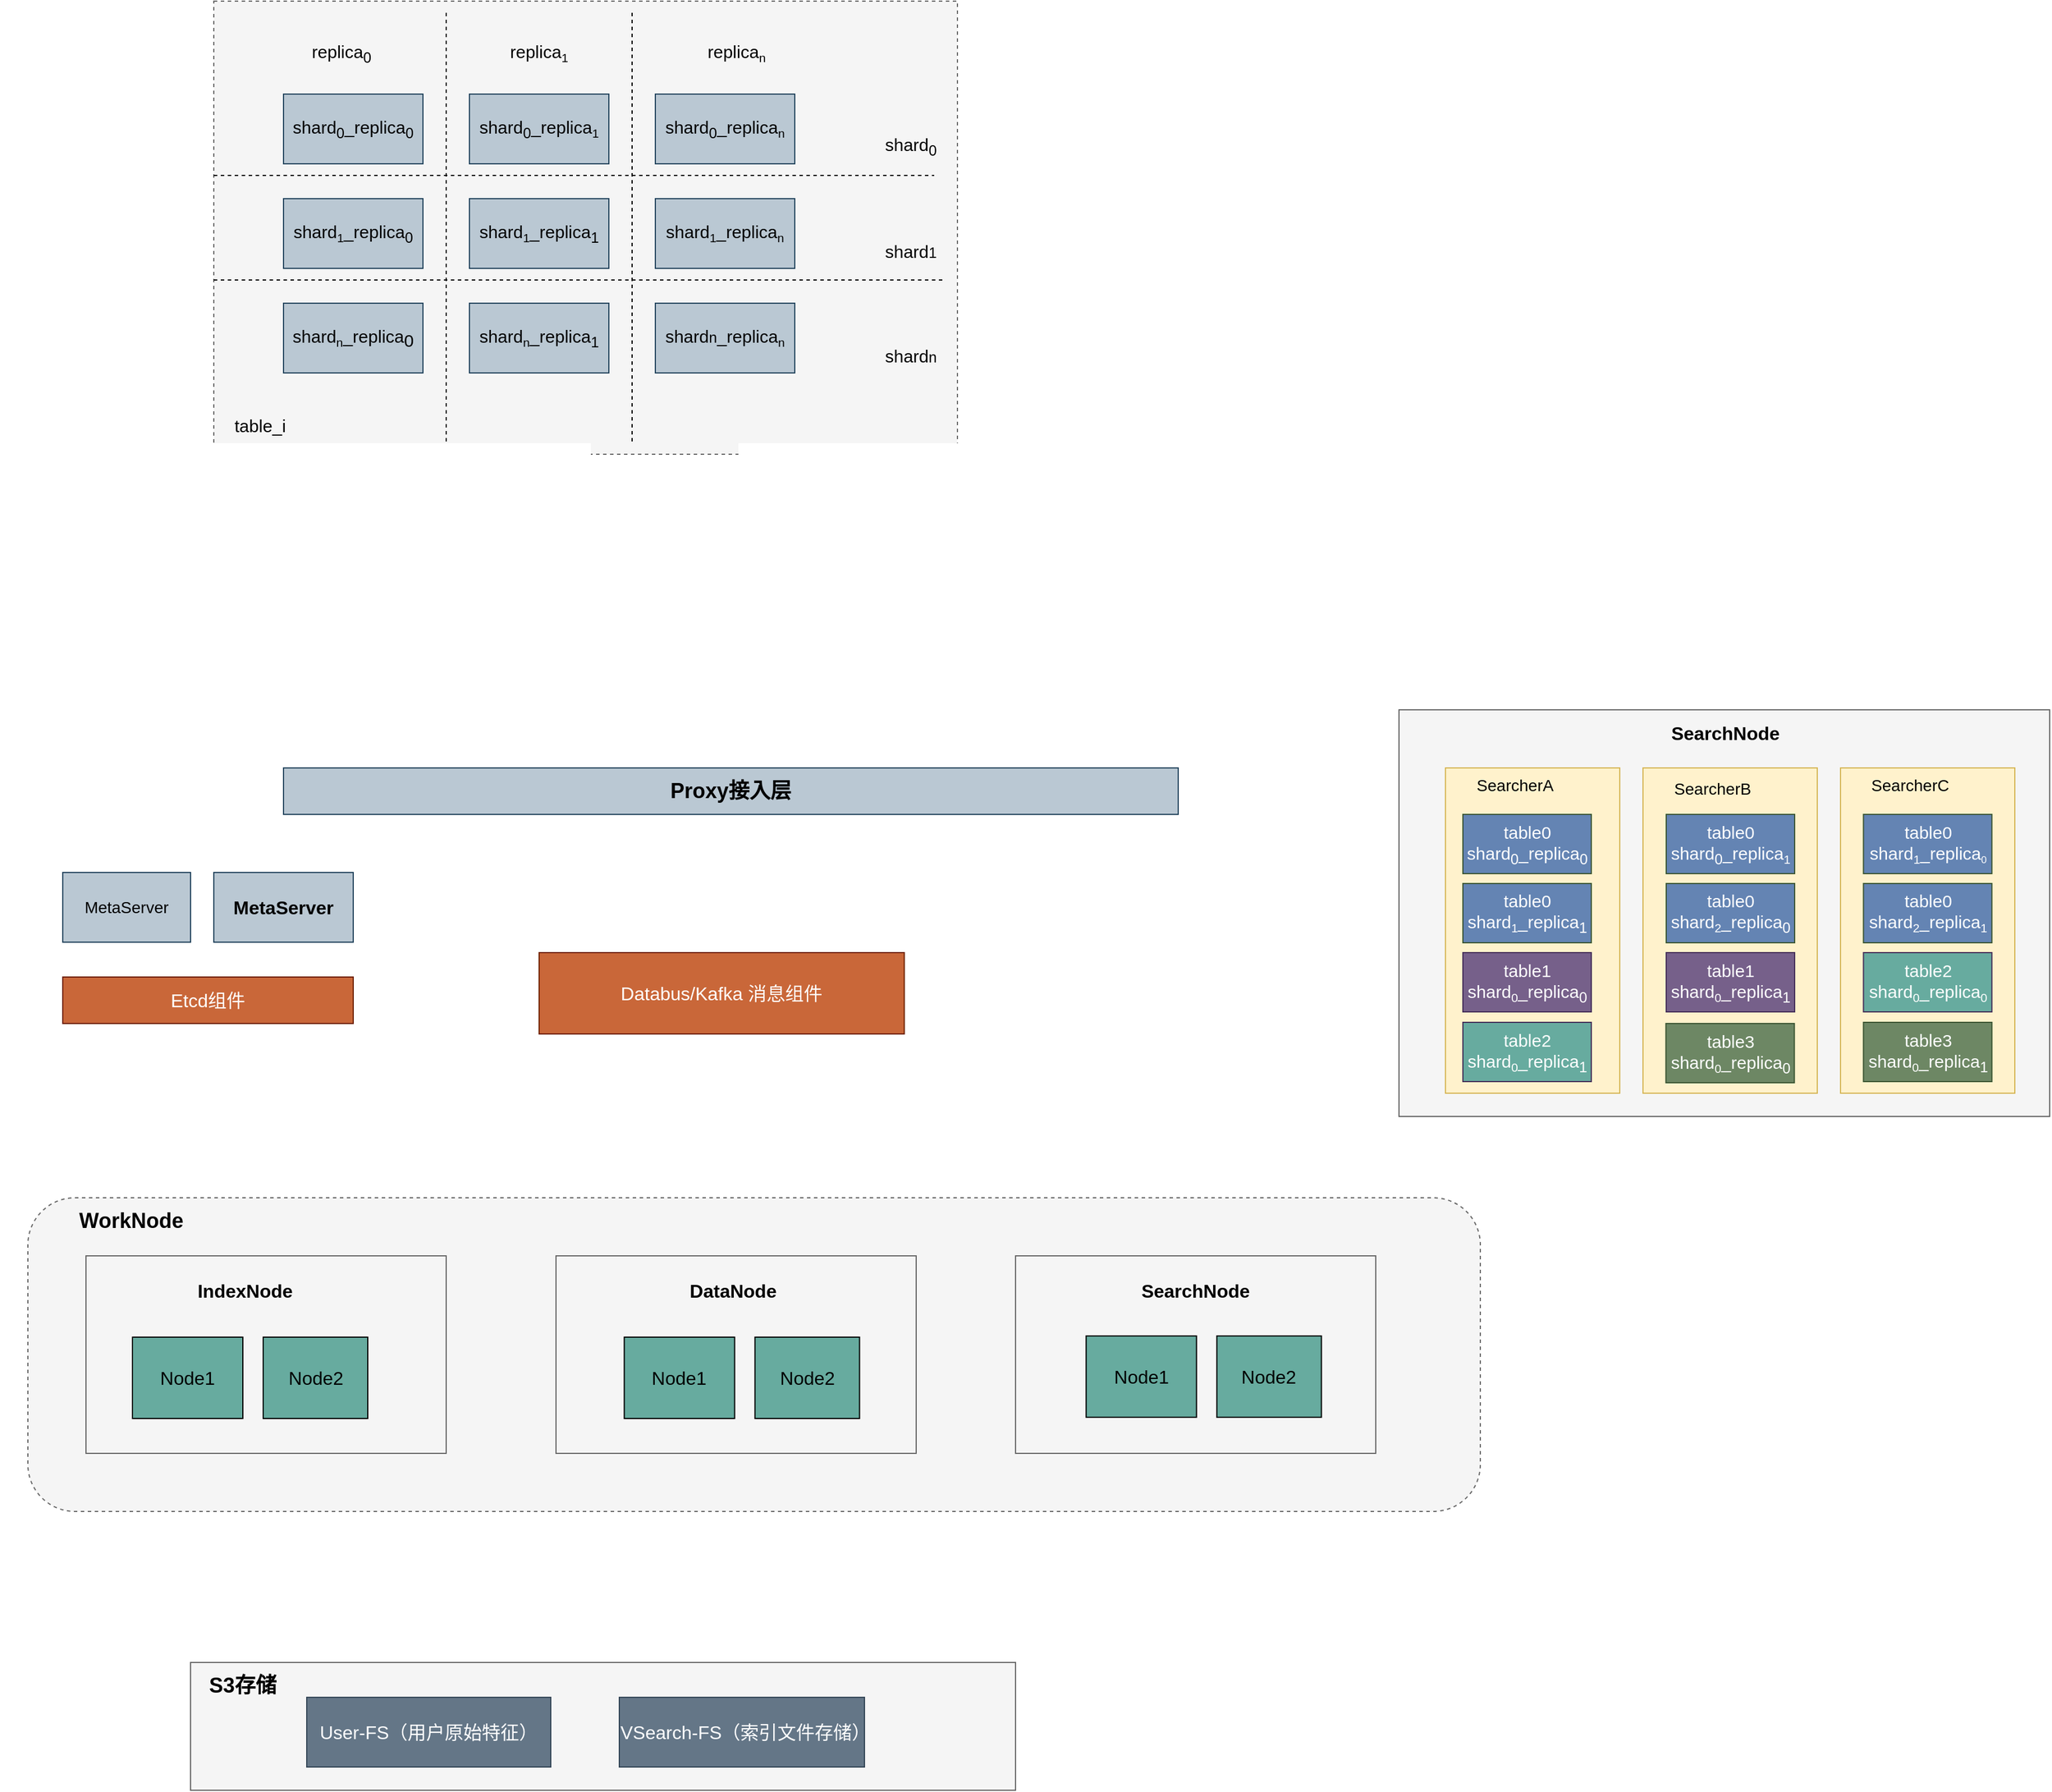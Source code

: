 <mxfile version="20.1.3" type="github">
  <diagram id="j-0y-MDL2szn67yI1NpS" name="Page-1">
    <mxGraphModel dx="2586" dy="905" grid="1" gridSize="10" guides="1" tooltips="1" connect="1" arrows="1" fold="1" page="1" pageScale="1" pageWidth="827" pageHeight="1169" math="0" shadow="0">
      <root>
        <mxCell id="0" />
        <mxCell id="1" parent="0" />
        <mxCell id="G0Tqi4NkNwPnz6GI6zyJ-20" value="" style="rounded=1;whiteSpace=wrap;html=1;strokeWidth=1;fillColor=#f5f5f5;strokeColor=#666666;fontColor=#333333;dashed=1;" vertex="1" parent="1">
          <mxGeometry x="-360" y="1030" width="1250" height="270" as="geometry" />
        </mxCell>
        <mxCell id="G0Tqi4NkNwPnz6GI6zyJ-19" value="" style="rounded=0;whiteSpace=wrap;html=1;strokeWidth=1;fillColor=#f5f5f5;strokeColor=#666666;fontColor=#333333;" vertex="1" parent="1">
          <mxGeometry x="490" y="1080" width="310" height="170" as="geometry" />
        </mxCell>
        <mxCell id="G0Tqi4NkNwPnz6GI6zyJ-18" value="" style="rounded=0;whiteSpace=wrap;html=1;strokeWidth=1;fillColor=#f5f5f5;strokeColor=#666666;fontColor=#333333;" vertex="1" parent="1">
          <mxGeometry x="94.5" y="1080" width="310" height="170" as="geometry" />
        </mxCell>
        <mxCell id="G0Tqi4NkNwPnz6GI6zyJ-6" value="" style="rounded=0;whiteSpace=wrap;html=1;strokeWidth=1;fillColor=#f5f5f5;strokeColor=#666666;fontColor=#333333;" vertex="1" parent="1">
          <mxGeometry x="-220" y="1430" width="710" height="110" as="geometry" />
        </mxCell>
        <mxCell id="NU3mDsQa58ujVHkRj_Ya-35" value="" style="rounded=0;whiteSpace=wrap;html=1;strokeWidth=1;fillColor=#f5f5f5;strokeColor=#666666;fontColor=#333333;" parent="1" vertex="1">
          <mxGeometry x="820" y="610" width="560" height="350" as="geometry" />
        </mxCell>
        <mxCell id="NU3mDsQa58ujVHkRj_Ya-24" value="" style="rounded=0;whiteSpace=wrap;html=1;strokeWidth=1;fillColor=#fff2cc;strokeColor=#d6b656;" parent="1" vertex="1">
          <mxGeometry x="860" y="660" width="150" height="280" as="geometry" />
        </mxCell>
        <mxCell id="NU3mDsQa58ujVHkRj_Ya-40" value="MetaServer" style="rounded=0;whiteSpace=wrap;html=1;fontSize=14;strokeWidth=1;fillColor=#bac8d3;strokeColor=#23445d;" parent="1" vertex="1">
          <mxGeometry x="-330" y="750" width="110" height="60" as="geometry" />
        </mxCell>
        <mxCell id="NU3mDsQa58ujVHkRj_Ya-28" value="" style="group;rounded=0;" parent="1" vertex="1" connectable="0">
          <mxGeometry x="1030" y="660" width="150" height="280" as="geometry" />
        </mxCell>
        <mxCell id="NU3mDsQa58ujVHkRj_Ya-29" value="" style="rounded=0;whiteSpace=wrap;html=1;strokeWidth=1;fillColor=#fff2cc;strokeColor=#d6b656;" parent="NU3mDsQa58ujVHkRj_Ya-28" vertex="1">
          <mxGeometry width="150" height="280" as="geometry" />
        </mxCell>
        <mxCell id="NU3mDsQa58ujVHkRj_Ya-30" value="SearcherB" style="text;html=1;strokeColor=none;fillColor=none;align=center;verticalAlign=middle;whiteSpace=wrap;rounded=0;strokeWidth=1;fontSize=14;" parent="NU3mDsQa58ujVHkRj_Ya-28" vertex="1">
          <mxGeometry x="30" width="60" height="36.522" as="geometry" />
        </mxCell>
        <mxCell id="ktVndv6uohp1v1vHH46u-2" value="&lt;font style=&quot;font-size: 15px&quot;&gt;table3&lt;br&gt;shard&lt;/font&gt;&lt;font style=&quot;font-size: 12.5px&quot;&gt;&lt;sub&gt;0&lt;/sub&gt;&lt;/font&gt;&lt;font&gt;&lt;span style=&quot;font-size: 15px&quot;&gt;_replica&lt;sub&gt;0&lt;/sub&gt;&lt;/span&gt;&lt;/font&gt;" style="rounded=0;whiteSpace=wrap;html=1;fillColor=#6d8764;strokeColor=#3A5431;fontColor=#ffffff;" parent="NU3mDsQa58ujVHkRj_Ya-28" vertex="1">
          <mxGeometry x="19.74" y="220" width="110.526" height="51" as="geometry" />
        </mxCell>
        <mxCell id="fdRLc0dAf5TFovKy2uwc-23" value="" style="rounded=0;whiteSpace=wrap;html=1;fillColor=#f5f5f5;strokeColor=#666666;fontColor=#333333;dashed=1;" parent="1" vertex="1">
          <mxGeometry x="-200" width="640" height="390" as="geometry" />
        </mxCell>
        <mxCell id="fdRLc0dAf5TFovKy2uwc-1" value="&lt;font style=&quot;font-size: 15px&quot;&gt;shard&lt;sub&gt;0&lt;/sub&gt;_replica&lt;sub&gt;0&lt;/sub&gt;&lt;/font&gt;" style="rounded=0;whiteSpace=wrap;html=1;fillColor=#bac8d3;strokeColor=#23445d;" parent="1" vertex="1">
          <mxGeometry x="-140" y="80" width="120" height="60" as="geometry" />
        </mxCell>
        <mxCell id="fdRLc0dAf5TFovKy2uwc-2" value="&lt;font style=&quot;font-size: 15px&quot;&gt;shard&lt;/font&gt;&lt;font&gt;&lt;span style=&quot;font-size: 12.5px&quot;&gt;&lt;sub&gt;1&lt;/sub&gt;&lt;/span&gt;&lt;span style=&quot;font-size: 15px&quot;&gt;_replica&lt;/span&gt;&lt;span style=&quot;font-size: 15px&quot;&gt;&lt;sub&gt;0&lt;/sub&gt;&lt;/span&gt;&lt;/font&gt;" style="rounded=0;whiteSpace=wrap;html=1;fillColor=#bac8d3;strokeColor=#23445d;" parent="1" vertex="1">
          <mxGeometry x="-140" y="170" width="120" height="60" as="geometry" />
        </mxCell>
        <mxCell id="fdRLc0dAf5TFovKy2uwc-3" value="&lt;font style=&quot;font-size: 15px&quot;&gt;shard&lt;/font&gt;&lt;font style=&quot;font-size: 12.5px&quot;&gt;&lt;sub&gt;n&lt;/sub&gt;&lt;/font&gt;&lt;font&gt;&lt;span style=&quot;font-size: 15px&quot;&gt;_replica&lt;/span&gt;&lt;sub style=&quot;font-size: 15px&quot;&gt;0&lt;/sub&gt;&lt;/font&gt;" style="rounded=0;whiteSpace=wrap;html=1;fillColor=#bac8d3;strokeColor=#23445d;" parent="1" vertex="1">
          <mxGeometry x="-140" y="260" width="120" height="60" as="geometry" />
        </mxCell>
        <mxCell id="fdRLc0dAf5TFovKy2uwc-4" value="&lt;font style=&quot;font-size: 15px&quot;&gt;shard&lt;sub&gt;0&lt;/sub&gt;_replica&lt;/font&gt;&lt;font style=&quot;font-size: 12.5px&quot;&gt;&lt;sub&gt;1&lt;/sub&gt;&lt;/font&gt;" style="rounded=0;whiteSpace=wrap;html=1;fillColor=#bac8d3;strokeColor=#23445d;" parent="1" vertex="1">
          <mxGeometry x="20" y="80" width="120" height="60" as="geometry" />
        </mxCell>
        <mxCell id="fdRLc0dAf5TFovKy2uwc-5" value="&lt;font style=&quot;font-size: 15px&quot;&gt;shard&lt;/font&gt;&lt;font style=&quot;font-size: 12.5px&quot;&gt;&lt;sub&gt;1&lt;/sub&gt;&lt;/font&gt;&lt;font&gt;&lt;span style=&quot;font-size: 15px&quot;&gt;_replica&lt;sub&gt;1&lt;/sub&gt;&lt;/span&gt;&lt;/font&gt;" style="rounded=0;whiteSpace=wrap;html=1;fillColor=#bac8d3;strokeColor=#23445d;" parent="1" vertex="1">
          <mxGeometry x="20" y="170" width="120" height="60" as="geometry" />
        </mxCell>
        <mxCell id="fdRLc0dAf5TFovKy2uwc-6" value="&lt;font style=&quot;font-size: 15px&quot;&gt;shard&lt;/font&gt;&lt;font&gt;&lt;span style=&quot;font-size: 12.5px&quot;&gt;&lt;sub&gt;n&lt;/sub&gt;&lt;/span&gt;&lt;span style=&quot;font-size: 15px&quot;&gt;_replica&lt;sub&gt;1&lt;/sub&gt;&lt;/span&gt;&lt;/font&gt;" style="rounded=0;whiteSpace=wrap;html=1;fillColor=#bac8d3;strokeColor=#23445d;" parent="1" vertex="1">
          <mxGeometry x="20" y="260" width="120" height="60" as="geometry" />
        </mxCell>
        <mxCell id="fdRLc0dAf5TFovKy2uwc-7" value="&lt;font style=&quot;font-size: 15px&quot;&gt;shard&lt;sub&gt;0&lt;/sub&gt;_replica&lt;/font&gt;&lt;font style=&quot;font-size: 12.5px&quot;&gt;&lt;sub&gt;n&lt;/sub&gt;&lt;/font&gt;" style="rounded=0;whiteSpace=wrap;html=1;fillColor=#bac8d3;strokeColor=#23445d;" parent="1" vertex="1">
          <mxGeometry x="180" y="80" width="120" height="60" as="geometry" />
        </mxCell>
        <mxCell id="fdRLc0dAf5TFovKy2uwc-8" value="&lt;font style=&quot;font-size: 15px&quot;&gt;shard&lt;/font&gt;&lt;font&gt;&lt;span style=&quot;font-size: 12.5px&quot;&gt;&lt;sub&gt;1&lt;/sub&gt;&lt;/span&gt;&lt;span style=&quot;font-size: 15px&quot;&gt;_replica&lt;/span&gt;&lt;span style=&quot;font-size: 12.5px&quot;&gt;&lt;sub&gt;n&lt;/sub&gt;&lt;/span&gt;&lt;/font&gt;" style="rounded=0;whiteSpace=wrap;html=1;fillColor=#bac8d3;strokeColor=#23445d;" parent="1" vertex="1">
          <mxGeometry x="180" y="170" width="120" height="60" as="geometry" />
        </mxCell>
        <mxCell id="fdRLc0dAf5TFovKy2uwc-9" value="&lt;font style=&quot;font-size: 15px&quot;&gt;shard&lt;/font&gt;&lt;font&gt;&lt;span style=&quot;font-size: 12.5px&quot;&gt;n&lt;/span&gt;&lt;span style=&quot;font-size: 15px&quot;&gt;_replica&lt;/span&gt;&lt;span style=&quot;font-size: 12.5px&quot;&gt;&lt;sub&gt;n&lt;/sub&gt;&lt;/span&gt;&lt;/font&gt;" style="rounded=0;whiteSpace=wrap;html=1;fillColor=#bac8d3;strokeColor=#23445d;" parent="1" vertex="1">
          <mxGeometry x="180" y="260" width="120" height="60" as="geometry" />
        </mxCell>
        <mxCell id="fdRLc0dAf5TFovKy2uwc-10" value="" style="endArrow=none;dashed=1;html=1;rounded=0;fontSize=15;" parent="1" edge="1">
          <mxGeometry width="50" height="50" relative="1" as="geometry">
            <mxPoint x="-200" y="150" as="sourcePoint" />
            <mxPoint x="420" y="150" as="targetPoint" />
          </mxGeometry>
        </mxCell>
        <mxCell id="fdRLc0dAf5TFovKy2uwc-11" value="" style="endArrow=none;dashed=1;html=1;rounded=0;fontSize=15;" parent="1" edge="1">
          <mxGeometry width="50" height="50" relative="1" as="geometry">
            <mxPoint x="-200" y="240" as="sourcePoint" />
            <mxPoint x="430" y="240" as="targetPoint" />
          </mxGeometry>
        </mxCell>
        <mxCell id="fdRLc0dAf5TFovKy2uwc-12" value="" style="endArrow=none;dashed=1;html=1;rounded=0;fontSize=15;" parent="1" edge="1">
          <mxGeometry width="50" height="50" relative="1" as="geometry">
            <mxPoint y="10" as="sourcePoint" />
            <mxPoint y="380" as="targetPoint" />
          </mxGeometry>
        </mxCell>
        <mxCell id="fdRLc0dAf5TFovKy2uwc-13" value="" style="endArrow=none;dashed=1;html=1;rounded=0;fontSize=15;" parent="1" edge="1">
          <mxGeometry width="50" height="50" relative="1" as="geometry">
            <mxPoint x="160" y="10" as="sourcePoint" />
            <mxPoint x="160" y="380" as="targetPoint" />
          </mxGeometry>
        </mxCell>
        <mxCell id="fdRLc0dAf5TFovKy2uwc-14" value="shard&lt;sub&gt;0&lt;/sub&gt;" style="text;html=1;strokeColor=none;fillColor=none;align=center;verticalAlign=middle;whiteSpace=wrap;rounded=0;fontSize=15;" parent="1" vertex="1">
          <mxGeometry x="370" y="110" width="60" height="30" as="geometry" />
        </mxCell>
        <mxCell id="fdRLc0dAf5TFovKy2uwc-15" value="shard&lt;span style=&quot;font-size: 12.5px&quot;&gt;1&lt;/span&gt;" style="text;html=1;strokeColor=none;fillColor=none;align=center;verticalAlign=middle;whiteSpace=wrap;rounded=0;fontSize=15;" parent="1" vertex="1">
          <mxGeometry x="370" y="200" width="60" height="30" as="geometry" />
        </mxCell>
        <mxCell id="fdRLc0dAf5TFovKy2uwc-16" value="shard&lt;span style=&quot;font-size: 12.5px&quot;&gt;n&lt;/span&gt;" style="text;html=1;strokeColor=none;fillColor=none;align=center;verticalAlign=middle;whiteSpace=wrap;rounded=0;fontSize=15;" parent="1" vertex="1">
          <mxGeometry x="370" y="290" width="60" height="30" as="geometry" />
        </mxCell>
        <mxCell id="fdRLc0dAf5TFovKy2uwc-20" value="&lt;span style=&quot;font-size: 15px&quot;&gt;replica&lt;/span&gt;&lt;sub&gt;0&lt;/sub&gt;" style="text;html=1;strokeColor=none;fillColor=none;align=center;verticalAlign=middle;whiteSpace=wrap;rounded=0;fontSize=15;" parent="1" vertex="1">
          <mxGeometry x="-120" y="30" width="60" height="30" as="geometry" />
        </mxCell>
        <mxCell id="fdRLc0dAf5TFovKy2uwc-21" value="&lt;span style=&quot;font-size: 15px&quot;&gt;replica&lt;/span&gt;&lt;span style=&quot;font-size: 12.5px&quot;&gt;&lt;sub&gt;1&lt;/sub&gt;&lt;/span&gt;" style="text;html=1;strokeColor=none;fillColor=none;align=center;verticalAlign=middle;whiteSpace=wrap;rounded=0;fontSize=15;" parent="1" vertex="1">
          <mxGeometry x="50" y="30" width="60" height="30" as="geometry" />
        </mxCell>
        <mxCell id="fdRLc0dAf5TFovKy2uwc-22" value="&lt;span style=&quot;font-size: 15px&quot;&gt;replica&lt;/span&gt;&lt;span style=&quot;font-size: 12.5px&quot;&gt;&lt;sub&gt;n&lt;/sub&gt;&lt;/span&gt;" style="text;html=1;strokeColor=none;fillColor=none;align=center;verticalAlign=middle;whiteSpace=wrap;rounded=0;fontSize=15;" parent="1" vertex="1">
          <mxGeometry x="220" y="30" width="60" height="30" as="geometry" />
        </mxCell>
        <mxCell id="fdRLc0dAf5TFovKy2uwc-24" value="table_i" style="text;html=1;strokeColor=none;fillColor=none;align=center;verticalAlign=middle;whiteSpace=wrap;rounded=0;fontSize=15;" parent="1" vertex="1">
          <mxGeometry x="-190" y="350" width="60" height="30" as="geometry" />
        </mxCell>
        <mxCell id="NU3mDsQa58ujVHkRj_Ya-1" value="&lt;font style=&quot;font-size: 15px&quot;&gt;table0&lt;br&gt;shard&lt;sub&gt;0&lt;/sub&gt;_replica&lt;sub&gt;0&lt;/sub&gt;&lt;/font&gt;" style="rounded=0;whiteSpace=wrap;html=1;fillColor=#6484B3;strokeColor=#3A5431;fontColor=#ffffff;" parent="1" vertex="1">
          <mxGeometry x="875" y="700" width="110.526" height="51" as="geometry" />
        </mxCell>
        <mxCell id="NU3mDsQa58ujVHkRj_Ya-2" value="&lt;font style=&quot;font-size: 15px&quot;&gt;table0&lt;br&gt;shard&lt;/font&gt;&lt;font&gt;&lt;span style=&quot;font-size: 12.5px&quot;&gt;&lt;sub&gt;1&lt;/sub&gt;&lt;/span&gt;&lt;span style=&quot;font-size: 15px&quot;&gt;_replica&lt;/span&gt;&lt;span style=&quot;font-size: 15px&quot;&gt;&lt;sub&gt;1&lt;/sub&gt;&lt;/span&gt;&lt;/font&gt;" style="rounded=0;whiteSpace=wrap;html=1;fillColor=#6484B3;strokeColor=#3A5431;fontColor=#ffffff;" parent="1" vertex="1">
          <mxGeometry x="875" y="759.5" width="110.526" height="51" as="geometry" />
        </mxCell>
        <mxCell id="NU3mDsQa58ujVHkRj_Ya-3" value="&lt;font style=&quot;font-size: 15px&quot;&gt;table1&lt;br&gt;shard&lt;/font&gt;&lt;font style=&quot;font-size: 12.5px&quot;&gt;&lt;sub&gt;0&lt;/sub&gt;&lt;/font&gt;&lt;font&gt;&lt;span style=&quot;font-size: 15px&quot;&gt;_replica&lt;sub&gt;0&lt;/sub&gt;&lt;/span&gt;&lt;/font&gt;" style="rounded=0;whiteSpace=wrap;html=1;fillColor=#76608a;strokeColor=#432D57;fontColor=#ffffff;" parent="1" vertex="1">
          <mxGeometry x="875" y="819" width="110.526" height="51" as="geometry" />
        </mxCell>
        <mxCell id="NU3mDsQa58ujVHkRj_Ya-4" value="&lt;font style=&quot;font-size: 15px&quot;&gt;table0&lt;br&gt;shard&lt;sub&gt;0&lt;/sub&gt;_replica&lt;/font&gt;&lt;font style=&quot;font-size: 12.5px&quot;&gt;&lt;sub&gt;1&lt;/sub&gt;&lt;/font&gt;" style="rounded=0;whiteSpace=wrap;html=1;fillColor=#6484B3;strokeColor=#3A5431;fontColor=#ffffff;" parent="1" vertex="1">
          <mxGeometry x="1049.997" y="700" width="110.526" height="51" as="geometry" />
        </mxCell>
        <mxCell id="NU3mDsQa58ujVHkRj_Ya-5" value="&lt;font style=&quot;font-size: 15px&quot;&gt;table0&lt;br&gt;shard&lt;/font&gt;&lt;font style=&quot;font-size: 12.5px&quot;&gt;&lt;sub&gt;2&lt;/sub&gt;&lt;/font&gt;&lt;font&gt;&lt;span style=&quot;font-size: 15px&quot;&gt;_replica&lt;sub&gt;0&lt;/sub&gt;&lt;/span&gt;&lt;/font&gt;" style="rounded=0;whiteSpace=wrap;html=1;fillColor=#6484B3;strokeColor=#3A5431;fontColor=#ffffff;" parent="1" vertex="1">
          <mxGeometry x="1049.997" y="759.5" width="110.526" height="51" as="geometry" />
        </mxCell>
        <mxCell id="NU3mDsQa58ujVHkRj_Ya-6" value="&lt;font style=&quot;font-size: 15px&quot;&gt;table1&lt;br&gt;shard&lt;/font&gt;&lt;font&gt;&lt;span style=&quot;font-size: 12.5px&quot;&gt;&lt;sub&gt;0&lt;/sub&gt;&lt;/span&gt;&lt;span style=&quot;font-size: 15px&quot;&gt;_replica&lt;sub&gt;1&lt;/sub&gt;&lt;/span&gt;&lt;/font&gt;" style="rounded=0;whiteSpace=wrap;html=1;fillColor=#76608a;strokeColor=#432D57;fontColor=#ffffff;" parent="1" vertex="1">
          <mxGeometry x="1049.997" y="819" width="110.526" height="51" as="geometry" />
        </mxCell>
        <mxCell id="NU3mDsQa58ujVHkRj_Ya-37" value="VSearch-FS（索引文件存储）" style="rounded=0;whiteSpace=wrap;html=1;fontSize=16;strokeWidth=1;fillColor=#647687;strokeColor=#314354;fontColor=#ffffff;" parent="1" vertex="1">
          <mxGeometry x="149.0" y="1460" width="211" height="60" as="geometry" />
        </mxCell>
        <mxCell id="NU3mDsQa58ujVHkRj_Ya-38" value="&lt;b style=&quot;&quot;&gt;&lt;font style=&quot;font-size: 18px;&quot;&gt;Proxy接入层&lt;/font&gt;&lt;/b&gt;" style="rounded=0;whiteSpace=wrap;html=1;fontSize=16;strokeWidth=1;fillColor=#bac8d3;strokeColor=#23445d;" parent="1" vertex="1">
          <mxGeometry x="-140" y="660" width="770" height="40" as="geometry" />
        </mxCell>
        <mxCell id="NU3mDsQa58ujVHkRj_Ya-39" value="&lt;b style=&quot;font-size: 16px;&quot;&gt;MetaServer&lt;/b&gt;" style="rounded=0;whiteSpace=wrap;html=1;fontSize=16;strokeWidth=1;fillColor=#bac8d3;strokeColor=#23445d;" parent="1" vertex="1">
          <mxGeometry x="-200" y="750" width="120" height="60" as="geometry" />
        </mxCell>
        <mxCell id="NU3mDsQa58ujVHkRj_Ya-47" value="User-FS（用户原始特征）" style="rounded=0;whiteSpace=wrap;html=1;fontSize=16;strokeWidth=1;fillColor=#647687;strokeColor=#314354;fontColor=#ffffff;" parent="1" vertex="1">
          <mxGeometry x="-120" y="1460" width="210" height="60" as="geometry" />
        </mxCell>
        <mxCell id="NU3mDsQa58ujVHkRj_Ya-48" value="Etcd组件" style="rounded=0;whiteSpace=wrap;html=1;fontSize=16;strokeWidth=1;fillColor=#C96739;strokeColor=#6D1F00;fontColor=#ffffff;" parent="1" vertex="1">
          <mxGeometry x="-330" y="840" width="250" height="40" as="geometry" />
        </mxCell>
        <mxCell id="NU3mDsQa58ujVHkRj_Ya-36" value="&lt;b&gt;SearchNode&lt;/b&gt;" style="text;html=1;strokeColor=none;fillColor=none;align=center;verticalAlign=middle;whiteSpace=wrap;rounded=0;strokeWidth=1;fontSize=16;" parent="1" vertex="1">
          <mxGeometry x="993" y="610" width="216" height="39.13" as="geometry" />
        </mxCell>
        <mxCell id="NU3mDsQa58ujVHkRj_Ya-25" value="SearcherA" style="text;html=1;strokeColor=none;fillColor=none;align=center;verticalAlign=middle;whiteSpace=wrap;rounded=0;strokeWidth=1;fontSize=14;" parent="1" vertex="1">
          <mxGeometry x="890" y="660" width="60" height="30" as="geometry" />
        </mxCell>
        <mxCell id="NU3mDsQa58ujVHkRj_Ya-32" value="" style="rounded=0;whiteSpace=wrap;html=1;strokeWidth=1;fillColor=#fff2cc;strokeColor=#d6b656;" parent="1" vertex="1">
          <mxGeometry x="1200" y="660" width="150" height="280" as="geometry" />
        </mxCell>
        <mxCell id="NU3mDsQa58ujVHkRj_Ya-33" value="SearcherC" style="text;html=1;strokeColor=none;fillColor=none;align=center;verticalAlign=middle;whiteSpace=wrap;rounded=0;strokeWidth=1;fontSize=14;" parent="1" vertex="1">
          <mxGeometry x="1230" y="660" width="60" height="30" as="geometry" />
        </mxCell>
        <mxCell id="NU3mDsQa58ujVHkRj_Ya-7" value="&lt;font style=&quot;font-size: 15px&quot;&gt;table0&lt;br&gt;shard&lt;/font&gt;&lt;font&gt;&lt;span style=&quot;font-size: 12.5px&quot;&gt;&lt;sub&gt;1&lt;/sub&gt;&lt;/span&gt;&lt;span style=&quot;font-size: 15px&quot;&gt;_replica&lt;/span&gt;&lt;/font&gt;&lt;font style=&quot;font-size: 10.417px&quot;&gt;&lt;sub&gt;0&lt;/sub&gt;&lt;/font&gt;" style="rounded=0;whiteSpace=wrap;html=1;fillColor=#6484B3;strokeColor=#3A5431;fontColor=#ffffff;" parent="1" vertex="1">
          <mxGeometry x="1219.734" y="700" width="110.526" height="51" as="geometry" />
        </mxCell>
        <mxCell id="NU3mDsQa58ujVHkRj_Ya-8" value="&lt;font style=&quot;font-size: 15px&quot;&gt;table0&lt;br&gt;shard&lt;/font&gt;&lt;font&gt;&lt;span style=&quot;font-size: 12.5px&quot;&gt;&lt;sub&gt;2&lt;/sub&gt;&lt;/span&gt;&lt;span style=&quot;font-size: 15px&quot;&gt;_replica&lt;/span&gt;&lt;span style=&quot;font-size: 12.5px&quot;&gt;&lt;sub&gt;1&lt;/sub&gt;&lt;/span&gt;&lt;/font&gt;" style="rounded=0;whiteSpace=wrap;html=1;fillColor=#6484B3;strokeColor=#3A5431;fontColor=#ffffff;" parent="1" vertex="1">
          <mxGeometry x="1219.734" y="759.5" width="110.526" height="51" as="geometry" />
        </mxCell>
        <mxCell id="NU3mDsQa58ujVHkRj_Ya-9" value="&lt;font style=&quot;font-size: 15px&quot;&gt;table2&lt;br&gt;shard&lt;/font&gt;&lt;font style=&quot;font-size: 12.5px&quot;&gt;&lt;sub&gt;0&lt;/sub&gt;&lt;/font&gt;&lt;font&gt;&lt;span style=&quot;font-size: 15px&quot;&gt;_replica&lt;/span&gt;&lt;span style=&quot;font-size: 12.5px&quot;&gt;&lt;sub&gt;0&lt;/sub&gt;&lt;/span&gt;&lt;/font&gt;" style="rounded=0;whiteSpace=wrap;html=1;fillColor=#67AB9F;strokeColor=#432D57;fontColor=#ffffff;" parent="1" vertex="1">
          <mxGeometry x="1219.734" y="819" width="110.526" height="51" as="geometry" />
        </mxCell>
        <mxCell id="ktVndv6uohp1v1vHH46u-1" value="&lt;font style=&quot;font-size: 15px&quot;&gt;table2&lt;br&gt;shard&lt;/font&gt;&lt;font style=&quot;font-size: 12.5px&quot;&gt;&lt;sub&gt;0&lt;/sub&gt;&lt;/font&gt;&lt;font&gt;&lt;span style=&quot;font-size: 15px&quot;&gt;_replica&lt;sub&gt;1&lt;/sub&gt;&lt;/span&gt;&lt;/font&gt;" style="rounded=0;whiteSpace=wrap;html=1;fillColor=#67AB9F;strokeColor=#432D57;fontColor=#ffffff;" parent="1" vertex="1">
          <mxGeometry x="875" y="879" width="110.526" height="51" as="geometry" />
        </mxCell>
        <mxCell id="ktVndv6uohp1v1vHH46u-3" value="&lt;font style=&quot;font-size: 15px&quot;&gt;table3&lt;br&gt;shard&lt;/font&gt;&lt;font style=&quot;font-size: 12.5px&quot;&gt;&lt;sub&gt;0&lt;/sub&gt;&lt;/font&gt;&lt;font&gt;&lt;span style=&quot;font-size: 15px&quot;&gt;_replica&lt;sub&gt;1&lt;/sub&gt;&lt;/span&gt;&lt;/font&gt;" style="rounded=0;whiteSpace=wrap;html=1;fillColor=#6d8764;strokeColor=#3A5431;fontColor=#ffffff;" parent="1" vertex="1">
          <mxGeometry x="1219.74" y="879" width="110.526" height="51" as="geometry" />
        </mxCell>
        <mxCell id="NU3mDsQa58ujVHkRj_Ya-42" value="" style="rounded=0;whiteSpace=wrap;html=1;strokeWidth=1;fillColor=#f5f5f5;strokeColor=#666666;fontColor=#333333;" parent="1" vertex="1">
          <mxGeometry x="-310" y="1080" width="310" height="170" as="geometry" />
        </mxCell>
        <mxCell id="NU3mDsQa58ujVHkRj_Ya-43" value="&lt;span style=&quot;font-size: 16px;&quot;&gt;&lt;b&gt;IndexNode&lt;/b&gt;&lt;/span&gt;" style="text;html=1;strokeColor=none;fillColor=none;align=center;verticalAlign=middle;whiteSpace=wrap;rounded=0;strokeWidth=1;fontSize=14;" parent="1" vertex="1">
          <mxGeometry x="-286.18" y="1080" width="226.18" height="60.03" as="geometry" />
        </mxCell>
        <mxCell id="NU3mDsQa58ujVHkRj_Ya-44" value="Node1" style="rounded=0;whiteSpace=wrap;html=1;fontSize=16;strokeWidth=1;fillColor=#67AB9F;" parent="1" vertex="1">
          <mxGeometry x="-270" y="1150" width="95" height="70" as="geometry" />
        </mxCell>
        <mxCell id="NU3mDsQa58ujVHkRj_Ya-45" value="Node2" style="rounded=0;whiteSpace=wrap;html=1;fontSize=16;strokeWidth=1;fillColor=#67AB9F;" parent="1" vertex="1">
          <mxGeometry x="-157.5" y="1150" width="90" height="70" as="geometry" />
        </mxCell>
        <mxCell id="G0Tqi4NkNwPnz6GI6zyJ-7" value="&lt;b style=&quot;&quot;&gt;&lt;font style=&quot;font-size: 18px;&quot;&gt;S3存储&lt;/font&gt;&lt;/b&gt;" style="text;html=1;strokeColor=none;fillColor=none;align=center;verticalAlign=middle;whiteSpace=wrap;rounded=0;strokeWidth=1;fontSize=14;" vertex="1" parent="1">
          <mxGeometry x="-368.094" y="1420" width="386.182" height="60.034" as="geometry" />
        </mxCell>
        <mxCell id="G0Tqi4NkNwPnz6GI6zyJ-9" value="&lt;span style=&quot;font-size: 16px;&quot;&gt;&lt;b&gt;DataNode&lt;/b&gt;&lt;/span&gt;" style="text;html=1;strokeColor=none;fillColor=none;align=center;verticalAlign=middle;whiteSpace=wrap;rounded=0;strokeWidth=1;fontSize=14;" vertex="1" parent="1">
          <mxGeometry x="133.82" y="1080" width="226.18" height="60.03" as="geometry" />
        </mxCell>
        <mxCell id="G0Tqi4NkNwPnz6GI6zyJ-12" value="Node1" style="rounded=0;whiteSpace=wrap;html=1;fontSize=16;strokeWidth=1;fillColor=#67AB9F;" vertex="1" parent="1">
          <mxGeometry x="153.25" y="1150" width="95" height="70" as="geometry" />
        </mxCell>
        <mxCell id="G0Tqi4NkNwPnz6GI6zyJ-13" value="Node2" style="rounded=0;whiteSpace=wrap;html=1;fontSize=16;strokeWidth=1;fillColor=#67AB9F;" vertex="1" parent="1">
          <mxGeometry x="265.75" y="1150" width="90" height="70" as="geometry" />
        </mxCell>
        <mxCell id="G0Tqi4NkNwPnz6GI6zyJ-15" value="&lt;span style=&quot;font-size: 16px;&quot;&gt;&lt;b&gt;SearchNode&lt;/b&gt;&lt;/span&gt;" style="text;html=1;strokeColor=none;fillColor=none;align=center;verticalAlign=middle;whiteSpace=wrap;rounded=0;strokeWidth=1;fontSize=14;" vertex="1" parent="1">
          <mxGeometry x="531.91" y="1080" width="226.18" height="60.03" as="geometry" />
        </mxCell>
        <mxCell id="G0Tqi4NkNwPnz6GI6zyJ-16" value="Node1" style="rounded=0;whiteSpace=wrap;html=1;fontSize=16;strokeWidth=1;fillColor=#67AB9F;" vertex="1" parent="1">
          <mxGeometry x="550.75" y="1148.94" width="95" height="70" as="geometry" />
        </mxCell>
        <mxCell id="G0Tqi4NkNwPnz6GI6zyJ-17" value="Node2" style="rounded=0;whiteSpace=wrap;html=1;fontSize=16;strokeWidth=1;fillColor=#67AB9F;" vertex="1" parent="1">
          <mxGeometry x="663.25" y="1148.94" width="90" height="70" as="geometry" />
        </mxCell>
        <mxCell id="G0Tqi4NkNwPnz6GI6zyJ-21" value="&lt;b style=&quot;&quot;&gt;&lt;font style=&quot;font-size: 18px;&quot;&gt;WorkNode&lt;/font&gt;&lt;/b&gt;" style="text;html=1;strokeColor=none;fillColor=none;align=center;verticalAlign=middle;whiteSpace=wrap;rounded=0;strokeWidth=1;fontSize=14;" vertex="1" parent="1">
          <mxGeometry x="-383.68" y="1019.97" width="226.18" height="60.03" as="geometry" />
        </mxCell>
        <mxCell id="G0Tqi4NkNwPnz6GI6zyJ-23" value="Databus/Kafka 消息组件" style="rounded=0;whiteSpace=wrap;html=1;fontSize=16;strokeWidth=1;fillColor=#C96739;strokeColor=#6D1F00;fontColor=#ffffff;" vertex="1" parent="1">
          <mxGeometry x="80" y="819" width="314.25" height="70" as="geometry" />
        </mxCell>
      </root>
    </mxGraphModel>
  </diagram>
</mxfile>
